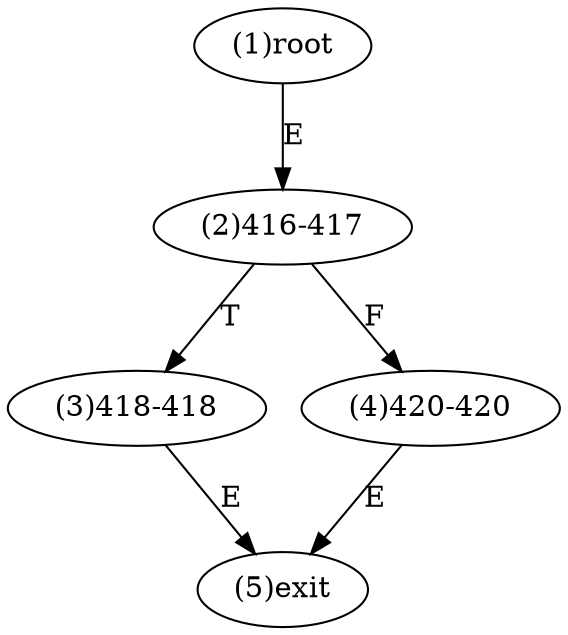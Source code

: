 digraph "" { 
1[ label="(1)root"];
2[ label="(2)416-417"];
3[ label="(3)418-418"];
4[ label="(4)420-420"];
5[ label="(5)exit"];
1->2[ label="E"];
2->4[ label="F"];
2->3[ label="T"];
3->5[ label="E"];
4->5[ label="E"];
}